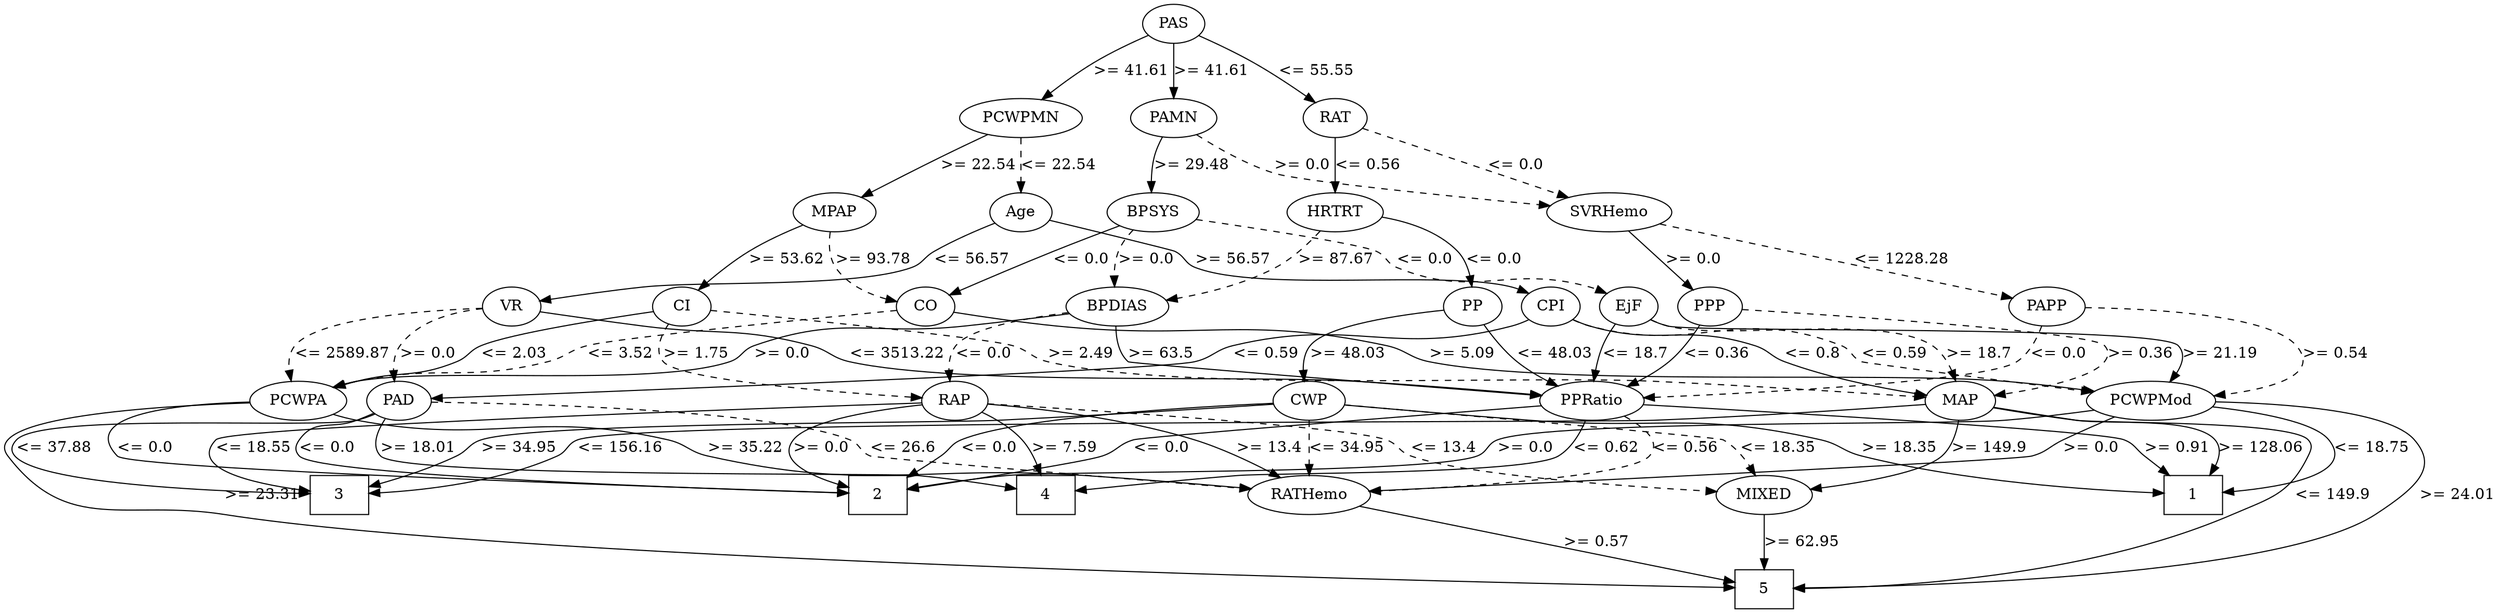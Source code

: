 strict digraph G {
	graph [bb="0,0,1814,558"];
	node [label="\N"];
	1	[height=0.5,
		pos="1266,105",
		shape=box,
		width=0.75];
	2	[height=0.5,
		pos="1347,105",
		shape=box,
		width=0.75];
	3	[height=0.5,
		pos="187.05,105",
		shape=box,
		width=0.75];
	4	[height=0.5,
		pos="442.05,105",
		shape=box,
		width=0.75];
	5	[height=0.5,
		pos="944.05,18",
		shape=box,
		width=0.75];
	RAP	[height=0.5,
		pos="514.05,192",
		width=0.77778];
	RAP -> 2	[label=">= 0.0",
		lp="1204,148.5",
		op=">=",
		param=0.0,
		pos="e,1319.7,117.35 541.85,189.01 589.54,185.65 690.04,178.72 775.05,174 818.47,171.59 1125.3,171.2 1166,156 1176.1,152.24 1175.2,145.29 \
1185,141 1233.3,120.01 1251.2,136.37 1302,123 1304.7,122.31 1307.4,121.52 1310.1,120.66",
		style=solid];
	RAP -> 3	[label="<= 18.55",
		lp="283.05,148.5",
		op="<=",
		param=18.55,
		pos="e,205.36,123.24 489.34,183.41 477.55,180.05 463.18,176.34 450.05,174 365.23,158.89 337.78,186.08 257.05,156 241.24,150.11 225.76,\
139.69 213.39,129.88",
		style=solid];
	RAP -> 4	[label=">= 7.59",
		lp="465.55,148.5",
		op=">=",
		param=7.59,
		pos="e,438.19,123.02 487.77,185.32 471.92,180.4 452.93,171.54 443.05,156 438.77,149.28 437.43,140.95 437.47,133.03",
		style=solid];
	MIXED	[height=0.5,
		pos="333.05,105",
		width=1.125];
	RAP -> MIXED	[label="<= 13.4",
		lp="339.55,148.5",
		op="<=",
		param=13.4,
		pos="e,320.42,122.51 488.99,183.57 477.24,180.28 463.01,176.59 450.05,174 420.8,168.16 336.67,178.46 317.05,156 311.06,149.15 312.18,\
140.03 315.77,131.46",
		style=dashed];
	RATHemo	[height=0.5,
		pos="1064,105",
		width=1.375];
	RAP -> RATHemo	[label=">= 13.4",
		lp="751.55,148.5",
		op=">=",
		param=13.4,
		pos="e,1027.1,117.12 542.02,189.37 580.27,186.38 650.49,178.13 706.05,156 717.38,151.48 717.47,144.86 729.05,141 843.55,102.79 880.94,\
142.59 1000,123 1005.6,122.09 1011.3,120.91 1017,119.6",
		style=solid];
	MIXED -> 5	[label=">= 62.95",
		lp="638.05,61.5",
		op=">=",
		param=62.95,
		pos="e,917.03,21.421 367.43,95.224 379.58,92.329 393.37,89.272 406.05,87 593.05,53.499 819.53,30.561 907.06,22.349",
		style=solid];
	RATHemo -> 5	[label=">= 0.57",
		lp="1033.5,61.5",
		op=">=",
		param=0.57,
		pos="e,968.09,36.029 1042.3,88.607 1023.9,75.572 997.27,56.699 976.37,41.892",
		style=solid];
	PAS	[height=0.5,
		pos="955.05,540",
		width=0.75];
	PAMN	[height=0.5,
		pos="1053,453",
		width=1.0139];
	PAS -> PAMN	[label=">= 41.61",
		lp="1051,496.5",
		op=">=",
		param=41.61,
		pos="e,1041.3,470.45 975.53,528.27 986.62,521.96 1000.2,513.4 1011,504 1019.7,496.45 1028.1,487.02 1035.1,478.39",
		style=solid];
	PCWPMN	[height=0.5,
		pos="831.05,453",
		width=1.3902];
	PAS -> PCWPMN	[label=">= 41.61",
		lp="925.05,496.5",
		op=">=",
		param=41.61,
		pos="e,851.29,469.51 935.64,527.37 924.75,520.72 911,512.11 899.05,504 885.88,495.06 871.64,484.7 859.61,475.74",
		style=solid];
	RAT	[height=0.5,
		pos="955.05,453",
		width=0.76389];
	PAS -> RAT	[label="<= 55.55",
		lp="981.05,496.5",
		op="<=",
		param=55.55,
		pos="e,955.05,471.18 955.05,521.8 955.05,510.16 955.05,494.55 955.05,481.24",
		style=solid];
	SVRHemo	[height=0.5,
		pos="1043,366",
		width=1.3902];
	PAMN -> SVRHemo	[label=">= 0.0",
		lp="1067,409.5",
		op=">=",
		param=0.0,
		pos="e,1045.1,384.18 1051,434.8 1049.7,423.16 1047.8,407.55 1046.3,394.24",
		style=dashed];
	BPSYS	[height=0.5,
		pos="1253,366",
		width=1.0471];
	PAMN -> BPSYS	[label=">= 29.48",
		lp="1190,409.5",
		op=">=",
		param=29.48,
		pos="e,1225.9,378.55 1080,440.54 1115.2,425.58 1176.9,399.35 1216.3,382.6",
		style=solid];
	MPAP	[height=0.5,
		pos="831.05,366",
		width=0.97491];
	PCWPMN -> MPAP	[label=">= 22.54",
		lp="857.05,409.5",
		op=">=",
		param=22.54,
		pos="e,831.05,384.18 831.05,434.8 831.05,423.16 831.05,407.55 831.05,394.24",
		style=solid];
	Age	[height=0.5,
		pos="751.05,366",
		width=0.75];
	PCWPMN -> Age	[label="<= 22.54",
		lp="801.05,409.5",
		op="<=",
		param=22.54,
		pos="e,756.34,383.69 802.23,438.2 792.7,432.61 782.61,425.46 775.05,417 768.86,410.09 763.94,401.3 760.19,393.03",
		style=dashed];
	RAT -> SVRHemo	[label="<= 0.0",
		lp="1024,409.5",
		op="<=",
		param=0.0,
		pos="e,1025.5,382.88 969.33,437.4 979.25,427.34 992.82,413.73 1005,402 1009.2,398.04 1013.6,393.88 1017.9,389.87",
		style=dashed];
	HRTRT	[height=0.5,
		pos="924.05,366",
		width=1.1013];
	RAT -> HRTRT	[label="<= 0.56",
		lp="947.55,409.5",
		op="<=",
		param=0.56,
		pos="e,921.58,384.21 939.33,438.2 933.73,432.29 928.07,424.93 925.05,417 922.36,409.94 921.38,401.91 921.26,394.37",
		style=solid];
	PAD	[height=0.5,
		pos="412.05,192",
		width=0.79437];
	PAD -> 2	[label="<= 0.0",
		lp="1068,148.5",
		op="<=",
		param=0.0,
		pos="e,1319.8,117.72 437.09,183.05 449.06,179.62 463.66,175.94 477.05,174 537.89,165.17 972.31,177.1 1030,156 1040.2,152.31 1039,144.89 \
1049,141 1154.2,100.27 1191.9,147.17 1302,123 1304.7,122.42 1307.4,121.7 1310.1,120.91",
		style=solid];
	PAD -> 3	[label="<= 37.88",
		lp="176.05,148.5",
		op="<=",
		param=37.88,
		pos="e,161.88,123.07 385.36,185.36 367.51,181.74 343.44,177.14 322.05,174 284.02,168.43 175.77,184.55 150.05,156 142.84,147.99 146.87,\
138.63 154.47,130.19",
		style=solid];
	PAD -> 4	[label=">= 18.01",
		lp="394.05,148.5",
		op=">=",
		param=18.01,
		pos="e,414.96,111.2 390.58,179.73 375.25,170.11 358.83,155.56 368.05,141 376.39,127.83 391.16,119.52 405.33,114.32",
		style=solid];
	PAD -> RATHemo	[label="<= 26.6",
		lp="529.55,148.5",
		op="<=",
		param=26.6,
		pos="e,1027.5,117.22 435.73,181.8 451.11,175.42 471.33,166.25 488.05,156 497.22,150.38 496.95,144.71 507.05,141 558.49,122.08 945.83,\
131.09 1000,123 1005.8,122.14 1011.8,120.96 1017.7,119.61",
		style=dashed];
	PPP	[height=0.5,
		pos="967.05,279",
		width=0.75];
	SVRHemo -> PPP	[label=">= 0.0",
		lp="1019,322.5",
		op=">=",
		param=0.0,
		pos="e,976.02,296.2 1021.4,349.45 1014.2,343.76 1006.4,336.99 1000,330 993.18,322.41 986.72,313.27 981.36,304.89",
		style=solid];
	PAPP	[height=0.5,
		pos="1490,279",
		width=0.88889];
	SVRHemo -> PAPP	[label="<= 1228.28",
		lp="1164.5,322.5",
		op="<=",
		param=1228.28,
		pos="e,1458.4,282.07 1073.4,351.49 1086,345.47 1100.5,337.94 1113,330 1122.1,324.23 1122.1,319.02 1132,315 1160.8,303.43 1360.1,288.77 \
1448.2,282.76",
		style=dashed];
	CO	[height=0.5,
		pos="1229,279",
		width=0.75];
	BPSYS -> CO	[label="<= 0.0",
		lp="1283,322.5",
		op="<=",
		param=0.0,
		pos="e,1246,293.16 1260.5,348.33 1263.9,338.38 1266.3,325.66 1262,315 1260,309.76 1256.7,304.85 1253,300.46",
		style=solid];
	BPDIAS	[height=0.5,
		pos="1054,279",
		width=1.1735];
	BPSYS -> BPDIAS	[label=">= 0.0",
		lp="1237,322.5",
		op=">=",
		param=0.0,
		pos="e,1094.8,283.84 1238.4,349.21 1226.2,336.33 1209.4,319.56 1201,315 1171.4,298.81 1134.4,290.05 1104.9,285.34",
		style=dashed];
	EjF	[height=0.5,
		pos="1567,279",
		width=0.75];
	BPSYS -> EjF	[label="<= 0.0",
		lp="1490,322.5",
		op="<=",
		param=0.0,
		pos="e,1546.4,290.62 1287.9,358.81 1341.3,348.83 1445.8,327.2 1531,297 1533,296.32 1534.9,295.58 1536.8,294.8",
		style=dashed];
	CWP	[height=0.5,
		pos="815.05,192",
		width=0.84854];
	CWP -> 1	[label=">= 18.35",
		lp="1140,148.5",
		op=">=",
		param=18.35,
		pos="e,1238.8,109.33 842.69,184.1 857.53,180.62 876.2,176.59 893.05,174 980.38,160.57 1007.6,184.99 1091,156 1102.6,152 1102.8,145.78 \
1114,141 1151.4,125.1 1197.2,115.81 1228.7,110.85",
		style=solid];
	CWP -> 2	[label="<= 0.0",
		lp="1269,148.5",
		op="<=",
		param=0.0,
		pos="e,1320,116.37 842.65,183.85 857.49,180.29 876.15,176.28 893.05,174 966.71,164.05 1156.4,179.09 1227,156 1238.6,152.21 1239.1,146.37 \
1250,141 1272,130.24 1279,131.32 1302,123 1304.8,122.01 1307.6,120.98 1310.4,119.94",
		style=solid];
	CWP -> 3	[label=">= 34.95",
		lp="601.05,148.5",
		op=">=",
		param=34.95,
		pos="e,214.24,111.63 784.12,191.51 737.04,191.21 645.44,186.31 575.05,156 565.16,151.75 566.09,144.86 556.05,141 499.3,119.18 343.4,130.31 \
283.05,123 263.52,120.63 241.94,116.91 224.2,113.56",
		style=solid];
	CWP -> MIXED	[label="<= 18.35",
		lp="680.05,148.5",
		op="<=",
		param=18.35,
		pos="e,367.01,115.02 785.29,187.82 752.22,183.54 697.72,174.26 654.05,156 642.79,151.29 642.6,144.94 631.05,141 536.1,108.6 505.17,138.42 \
406.05,123 396.5,121.52 386.36,119.46 376.76,117.3",
		style=dashed];
	CWP -> RATHemo	[label="<= 34.95",
		lp="934.05,148.5",
		op="<=",
		param=34.95,
		pos="e,1025.9,116.57 834.91,178.04 853.21,166.67 881.46,150.5 908.05,141 947.28,126.98 959.45,132.35 1000,123 1005.3,121.79 1010.8,120.45 \
1016.2,119.08",
		style=dashed];
	PCWPMod	[height=0.5,
		pos="1701,192",
		width=1.4444];
	PCWPMod -> 1	[label="<= 18.75",
		lp="1714,148.5",
		op="<=",
		param=18.75,
		pos="e,1293.2,117.82 1696.8,173.57 1693.1,162.25 1686.4,148.29 1675,141 1641,119.14 1350.7,131.26 1311,123 1308.4,122.44 1305.7,121.75 \
1302.9,120.97",
		style=solid];
	PCWPMod -> 2	[label=">= 0.0",
		lp="1772,148.5",
		op=">=",
		param=0.0,
		pos="e,1374.3,106.29 1729.9,176.8 1746.3,166.93 1761.4,153.36 1750,141 1725.6,114.34 1479.5,107.92 1384.3,106.43",
		style=solid];
	PCWPMod -> 5	[label=">= 24.01",
		lp="1788,105",
		op=">=",
		param=24.01,
		pos="e,971.27,20.815 1746.4,182.93 1778.5,175.24 1813,161.74 1795,141 1740.7,78.298 1138.6,32.467 981.39,21.514",
		style=solid];
	PCWPMod -> RATHemo	[label=">= 0.0",
		lp="1649,148.5",
		op=">=",
		param=0.0,
		pos="e,1110.5,111.43 1673.1,176.66 1644.9,162.24 1604.9,142.01 1601,141 1521.2,120.09 1312.4,129.21 1230,123 1193.6,120.25 1152.7,116.07 \
1120.6,112.55",
		style=solid];
	PCWPA	[height=0.5,
		pos="944.05,192",
		width=1.1555];
	PCWPA -> 2	[label="<= 0.0",
		lp="1447,148.5",
		op="<=",
		param=0.0,
		pos="e,1374.3,112.64 985.55,189.5 1099.4,185.17 1409.2,171.97 1424,156 1440.3,138.48 1411.1,124.32 1384.1,115.6",
		style=solid];
	PCWPA -> 5	[label=">= 23.31",
		lp="970.05,105",
		op=">=",
		param=23.31,
		pos="e,944.05,36.052 944.05,173.88 944.05,144 944.05,82.113 944.05,46.274",
		style=solid];
	PCWPA -> RATHemo	[label=">= 35.22",
		lp="1004,148.5",
		op=">=",
		param=35.22,
		pos="e,1025.1,116.44 952.14,174.26 958.04,163.53 966.95,149.98 978.05,141 989.04,132.11 1002.6,125.2 1015.7,119.96",
		style=solid];
	MPAP -> CO	[label=">= 93.78",
		lp="1087,322.5",
		op=">=",
		param=93.78,
		pos="e,1202.5,282.45 857.22,353.62 863,351.46 869.16,349.44 875.05,348 945.85,330.72 969.43,354.58 1038,330 1049.5,325.88 1049.8,319.66 \
1061,315 1104.2,297.17 1157.5,288.05 1192.4,283.66",
		style=dashed];
	CI	[height=0.5,
		pos="538.05,279",
		width=0.75];
	MPAP -> CI	[label=">= 53.62",
		lp="733.05,322.5",
		op=">=",
		param=53.62,
		pos="e,561.97,287.62 804.27,353.93 798.64,351.81 792.69,349.71 787.05,348 752.18,337.4 742.32,339.17 707.05,330 659.82,317.71 605.84,\
301.33 571.85,290.72",
		style=solid];
	CPI	[height=0.5,
		pos="398.05,279",
		width=0.75];
	Age -> CPI	[label=">= 56.57",
		lp="625.05,322.5",
		op=">=",
		param=56.57,
		pos="e,422.77,286.3 725.73,359.31 695.54,352.5 643.55,340.66 599.05,330 540.5,315.98 472.56,298.91 432.56,288.78",
		style=solid];
	VR	[height=0.5,
		pos="780.05,279",
		width=0.75];
	Age -> VR	[label="<= 56.57",
		lp="793.05,322.5",
		op="<=",
		param=56.57,
		pos="e,774.33,296.76 756.78,348.21 760.83,336.33 766.34,320.17 770.99,306.56",
		style=solid];
	CO -> PCWPMod	[label=">= 5.09",
		lp="1650.5,235.5",
		op=">=",
		param=5.09,
		pos="e,1673.2,207.5 1255.7,275.98 1334.5,269.95 1562.5,251.93 1595,243 1608.8,239.23 1639.2,224.61 1664,212.14",
		style=solid];
	CO -> PCWPA	[label="<= 3.52",
		lp="1026.5,235.5",
		op="<=",
		param=3.52,
		pos="e,960.78,208.69 1202.8,274.29 1145.3,266.14 1013.1,247.07 1004,243 996.22,239.46 981.44,227.18 968.51,215.67",
		style=dashed];
	CI -> RAP	[label=">= 1.75",
		lp="537.55,235.5",
		op=">=",
		param=1.75,
		pos="e,512.08,210.04 525.48,262.93 521.34,257.08 517.24,250.08 515.05,243 512.81,235.79 511.98,227.7 511.85,220.17",
		style=dashed];
	CI -> PCWPA	[label="<= 2.03",
		lp="750.55,235.5",
		op="<=",
		param=2.03,
		pos="e,906.88,200.51 563.72,273.19 593.99,267.25 645.69,256.29 689.05,243 706.8,237.56 710.07,232.67 728.05,228 783.23,213.68 798.81,\
219.35 855.05,210 868.65,207.74 883.37,205.03 896.85,202.45",
		style=solid];
	MAP	[height=0.5,
		pos="282.05,192",
		width=0.84854];
	CI -> MAP	[label=">= 2.49",
		lp="358.55,235.5",
		op=">=",
		param=2.49,
		pos="e,294.54,208.65 511.84,273.66 458.07,264.72 339.99,244.95 336.05,243 323.03,236.56 310.93,225.99 301.5,216.22",
		style=dashed];
	MAP -> 1	[label=">= 128.06",
		lp="843.05,148.5",
		op=">=",
		param=128.06,
		pos="e,1238.9,109.71 310.08,184.78 328.23,181.01 352.42,176.47 374.05,174 550.85,153.78 599.7,191.68 774.05,156 792.65,152.19 795.47,\
144.93 814.05,141 948.63,112.53 986.02,135.13 1123,123 1159.1,119.81 1200.1,114.79 1228.9,111.04",
		style=solid];
	MAP -> 3	[label="<= 156.16",
		lp="39.047,148.5",
		op="<=",
		param=156.16,
		pos="e,159.81,107.3 251.71,189.32 184.12,185.27 25.828,173.94 10.047,156 5.6439,150.99 5.8147,146.15 10.047,141 27.379,119.91 103.17,\
111.31 149.78,107.97",
		style=solid];
	MAP -> 5	[label="<= 149.9",
		lp="125.05,105",
		op="<=",
		param=149.9,
		pos="e,916.84,19.623 251.71,189.42 182.83,185.54 19.318,174.44 3.0469,156 -1.364,151 -0.31877,146.75 3.0469,141 27.761,98.743 52.227,\
101.3 99.047,87 253.38,39.876 763.33,23.589 906.42,19.887",
		style=solid];
	MAP -> MIXED	[label=">= 149.9",
		lp="101.05,148.5",
		op=">=",
		param=149.9,
		pos="e,295.67,112.08 251.5,190.47 199.51,188.85 97.279,182.31 75.047,156 70.744,150.91 70.627,145.99 75.047,141 97.015,116.2 190.23,127.53 \
223.05,123 243.57,120.17 266.2,116.72 285.57,113.68",
		style=solid];
	PPP -> MAP	[label=">= 0.36",
		lp="601.55,235.5",
		op=">=",
		param=0.36,
		pos="e,310.54,198.92 942.72,270.73 929.86,267.19 913.72,263.23 899.05,261 828.63,250.32 645.65,268.24 579.05,243 568.99,239.19 570.03,\
232.01 560.05,228 482.99,197.01 456.29,221.56 374.05,210 356.33,207.51 336.83,204.02 320.36,200.84",
		style=dashed];
	PPRatio	[height=0.5,
		pos="1409,192",
		width=1.1013];
	PPP -> PPRatio	[label="<= 0.36",
		lp="1387.5,235.5",
		op="<=",
		param=0.36,
		pos="e,1390.9,208.07 987.09,266.86 992.16,264.52 997.68,262.35 1003,261 1077.5,242.26 1276.5,270.72 1348,243 1349.1,242.57 1366.8,228.09 \
1382.8,214.82",
		style=solid];
	PAPP -> PCWPMod	[label=">= 0.54",
		lp="1714.5,235.5",
		op=">=",
		param=0.54,
		pos="e,1698.7,210.07 1513.9,266.81 1519.5,264.59 1525.4,262.48 1531,261 1563.5,252.49 1654.4,263.45 1681,243 1688.4,237.35 1693.1,228.57 \
1696,219.94",
		style=dashed];
	PAPP -> PPRatio	[label="<= 0.0",
		lp="1509,235.5",
		op="<=",
		param=0.0,
		pos="e,1443.4,200.98 1492,260.75 1492.2,250.35 1490.8,237.35 1484,228 1476.4,217.44 1464.7,209.97 1452.9,204.72",
		style=dashed];
	BPDIAS -> RAP	[label="<= 0.0",
		lp="666.05,235.5",
		op="<=",
		param=0.0,
		pos="e,540.47,198.19 1023.7,266.38 1017,264.24 1009.8,262.28 1003,261 925.2,246.34 721.2,270.86 647.05,243 636.98,239.22 637.57,233 628.05,\
228 603.45,215.1 573.33,206.11 550.23,200.47",
		style=dashed];
	BPDIAS -> PCWPA	[label=">= 0.0",
		lp="962.05,235.5",
		op=">=",
		param=0.0,
		pos="e,938.85,209.88 1022,267.15 1015.7,265.07 1009.2,262.94 1003,261 976.5,252.6 959.67,265.34 943.05,243 938.16,236.44 937.01,227.93 \
937.5,219.8",
		style=solid];
	BPDIAS -> PPRatio	[label=">= 63.5",
		lp="1443.5,235.5",
		op=">=",
		param=63.5,
		pos="e,1417.5,209.88 1093.8,272.69 1121.6,269.1 1159.5,264.4 1193,261 1217.8,258.49 1399.2,261.27 1416,243 1421.9,236.7 1422.2,227.92 \
1420.4,219.48",
		style=solid];
	EjF -> PCWPMod	[label=">= 21.19",
		lp="1778,235.5",
		op=">=",
		param=21.19,
		pos="e,1729.3,207.13 1593.9,276.88 1639.7,274.35 1729.7,266.44 1749,243 1757.6,232.67 1749.6,221.87 1737.9,212.96",
		style=solid];
	EjF -> MAP	[label=">= 18.7",
		lp="1094.5,235.5",
		op=">=",
		param=18.7,
		pos="e,310.07,199.35 1547,266.81 1541.9,264.47 1536.4,262.32 1531,261 1431.9,236.72 1169.3,274 1072,243 1060.4,239.29 1060.7,231.63 1049,\
228 977.42,205.66 448.66,217.84 374.05,210 356.12,208.12 336.45,204.67 319.91,201.37",
		style=dashed];
	EjF -> PPRatio	[label="<= 18.7",
		lp="1568.5,235.5",
		op="<=",
		param=18.7,
		pos="e,1447.2,197.08 1559.2,261.33 1553.2,250.35 1544,236.48 1532,228 1510.1,212.4 1481.4,203.72 1457.2,198.91",
		style=solid];
	PPRatio -> 1	[label=">= 0.91",
		lp="1511.5,148.5",
		op=">=",
		param=0.91,
		pos="e,1293.3,117.58 1442.6,182.36 1469.9,173.77 1501.5,159.24 1485,141 1459,112.13 1348.9,131.94 1311,123 1308.4,122.37 1305.7,121.63 \
1303,120.81",
		style=solid];
	PPRatio -> 2	[label="<= 0.0",
		lp="1578,148.5",
		op="<=",
		param=0.0,
		pos="e,1374.2,106.46 1448.6,189.97 1501,187.22 1583.6,177.19 1553,141 1531.9,115.93 1437.7,108.81 1384.3,106.8",
		style=solid];
	PPRatio -> 4	[label="<= 0.62",
		lp="1329.5,148.5",
		op="<=",
		param=0.62,
		pos="e,469.37,107.02 1375.2,182.52 1354.8,176.64 1328.6,167.75 1307,156 1297.6,150.85 1298.1,144.74 1288,141 1278.4,137.44 642.92,113.5 \
479.85,107.41",
		style=solid];
	PPRatio -> RATHemo	[label="<= 0.56",
		lp="1399.5,148.5",
		op="<=",
		param=0.56,
		pos="e,1111,110.85 1396.6,174.62 1386.8,163.17 1372.3,148.62 1356,141 1345.6,136.09 1203.2,120.55 1121.2,111.92",
		style=dashed];
	HRTRT -> BPDIAS	[label=">= 87.67",
		lp="958.05,322.5",
		op=">=",
		param=87.67,
		pos="e,1022.3,290.97 922.35,347.68 922.28,336.99 924.1,323.69 932.05,315 954.01,290.97 971.81,306.15 1003,297 1006.2,296.08 1009.4,295.1 \
1012.7,294.08",
		style=dashed];
	PP	[height=0.5,
		pos="863.05,279",
		width=0.75];
	HRTRT -> PP	[label="<= 0.0",
		lp="883.05,322.5",
		op="<=",
		param=0.0,
		pos="e,859.44,296.87 893.38,354.54 882.14,349.06 870.59,341.12 864.05,330 860.05,323.21 858.77,314.95 858.77,307.11",
		style=solid];
	PP -> CWP	[label=">= 48.03",
		lp="806.05,235.5",
		op=">=",
		param=48.03,
		pos="e,795.71,206.25 839.54,269.6 816.26,261.05 783.57,248.31 780.05,243 773.44,233.04 779.45,222.14 788.25,213.07",
		style=solid];
	PP -> PPRatio	[label="<= 48.03",
		lp="1318,235.5",
		op="<=",
		param=48.03,
		pos="e,1373.4,199.97 887.37,270.71 900.23,267.16 916.36,263.2 931.05,261 1006.3,249.72 1201.8,269.84 1273,243 1283.1,239.21 1282.5,232.96 \
1292,228 1314.4,216.38 1341.2,208.01 1363.5,202.37",
		style=solid];
	CPI -> PAD	[label="<= 0.59",
		lp="408.55,235.5",
		op="<=",
		param=0.59,
		pos="e,397.77,207.8 389.54,261.59 385.55,251.74 382.4,239.02 386.05,228 387.41,223.88 389.47,219.84 391.84,216.07",
		style=solid];
	CPI -> PCWPMod	[label="<= 0.59",
		lp="1158.5,235.5",
		op="<=",
		param=0.59,
		pos="e,1650.8,196.72 423.57,272.86 444.55,268.86 475.09,263.59 502.05,261 570.1,254.47 1052.8,266.36 1117,243 1127.2,239.32 1126,231.81 \
1136,228 1203.1,202.61 1386.5,214.5 1458,210 1520.3,206.08 1591.5,201.04 1640.7,197.46",
		style=dashed];
	CPI -> MAP	[label="<= 0.8",
		lp="276.05,235.5",
		op="<=",
		param=0.8,
		pos="e,266.14,207.9 371.53,275.27 334.7,270.86 270.99,260.83 257.05,243 250.7,234.89 253.91,224.91 259.84,216.01",
		style=solid];
	VR -> PAD	[label=">= 0.0",
		lp="490.05,235.5",
		op=">=",
		param=0.0,
		pos="e,425.4,208.45 753.24,275.86 682.9,270.13 496.69,254.08 471.05,243 456.57,236.74 442.95,225.7 432.46,215.58",
		style=dashed];
	VR -> PCWPA	[label="<= 2589.87",
		lp="900.55,235.5",
		op="<=",
		param=2589.87,
		pos="e,915.62,205.4 799.36,266.4 817.02,255.94 843.97,240.35 868.05,228 880.41,221.66 894.14,215.17 906.49,209.53",
		style=dashed];
	VR -> PPRatio	[label="<= 3513.22",
		lp="1236.5,235.5",
		op="<=",
		param=3513.22,
		pos="e,1369.6,193.98 802.13,268.48 809.87,265.56 818.71,262.68 827.05,261 905.14,245.28 1110.5,271.01 1185,243 1195.1,239.22 1194.2,232.37 \
1204,228 1254,205.76 1316.6,197.59 1359.4,194.62",
		style=solid];
}
